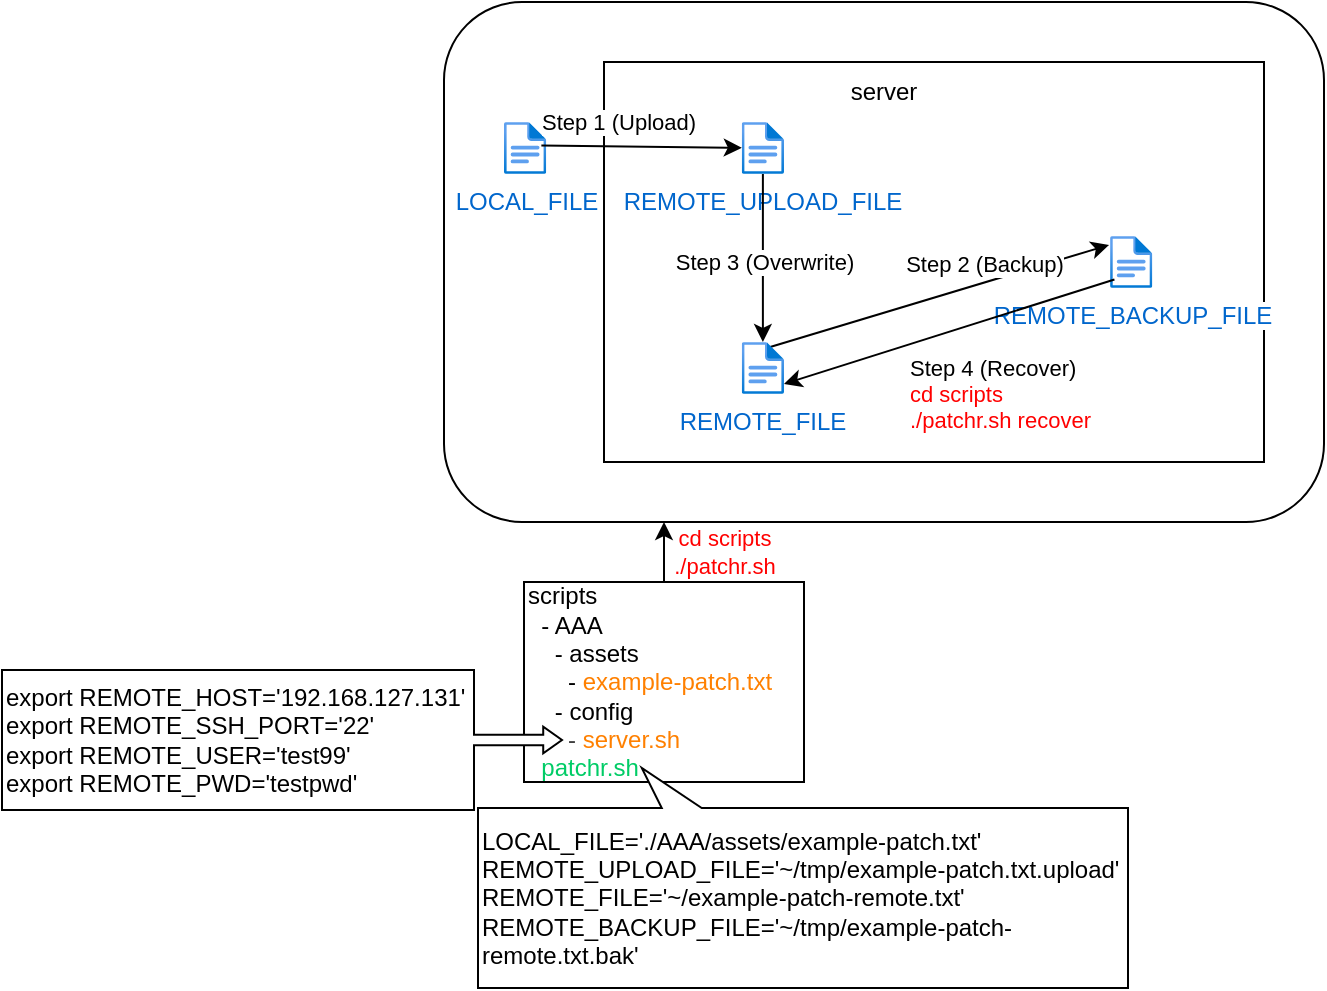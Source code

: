 <mxfile scale="1" border="20">
    <diagram id="dgDOZ9vr1GlpsiR3PBxU" name="Page-1">
        <mxGraphModel dx="1484" dy="1157" grid="1" gridSize="10" guides="1" tooltips="1" connect="1" arrows="1" fold="1" page="1" pageScale="1" pageWidth="850" pageHeight="1100" background="#ffffff" math="0" shadow="0">
            <root>
                <mxCell id="0"/>
                <mxCell id="1" parent="0"/>
                <mxCell id="15" value="" style="rounded=1;whiteSpace=wrap;html=1;" parent="1" vertex="1">
                    <mxGeometry x="140" y="80" width="440" height="260" as="geometry"/>
                </mxCell>
                <mxCell id="27" value="" style="rounded=0;whiteSpace=wrap;html=1;" parent="1" vertex="1">
                    <mxGeometry x="220" y="110" width="330" height="200" as="geometry"/>
                </mxCell>
                <mxCell id="4" value="&lt;span style=&quot;color: rgb(0, 0, 0);&quot;&gt;scripts&lt;/span&gt;&lt;div style=&quot;&quot;&gt;&amp;nbsp; - AAA&lt;/div&gt;&lt;div style=&quot;&quot;&gt;&amp;nbsp; &amp;nbsp; - &lt;font style=&quot;color: rgb(0, 0, 0);&quot;&gt;assets&lt;/font&gt;&lt;/div&gt;&lt;div style=&quot;&quot;&gt;&amp;nbsp; &amp;nbsp; &amp;nbsp; - &lt;font style=&quot;color: rgb(255, 128, 0);&quot;&gt;example-patch.txt&lt;/font&gt;&lt;/div&gt;&lt;div style=&quot;&quot;&gt;&lt;font style=&quot;color: rgb(0, 0, 0);&quot;&gt;&amp;nbsp; &amp;nbsp;&amp;nbsp;&lt;span&gt;-&amp;nbsp;&lt;/span&gt;config&lt;/font&gt;&lt;/div&gt;&lt;div style=&quot;&quot;&gt;&lt;font color=&quot;#ff8000&quot;&gt;&amp;nbsp; &amp;nbsp; &amp;nbsp;&amp;nbsp;&lt;/font&gt;&lt;font style=&quot;color: rgb(255, 128, 0);&quot;&gt;&lt;span style=&quot;color: rgb(63, 63, 63);&quot;&gt;-&amp;nbsp;&lt;/span&gt;server.sh&lt;/font&gt;&lt;/div&gt;&lt;div style=&quot;&quot;&gt;&amp;nbsp; &lt;font style=&quot;color: rgb(0, 204, 102);&quot;&gt;patchr.sh&lt;/font&gt;&lt;/div&gt;" style="rounded=0;whiteSpace=wrap;html=1;align=left;" parent="1" vertex="1">
                    <mxGeometry x="180" y="370" width="140" height="100" as="geometry"/>
                </mxCell>
                <mxCell id="5" value="" style="endArrow=classic;html=1;entryX=0.25;entryY=1;entryDx=0;entryDy=0;" parent="1" source="4" target="15" edge="1">
                    <mxGeometry width="50" height="50" relative="1" as="geometry">
                        <mxPoint x="200" y="780" as="sourcePoint"/>
                        <mxPoint x="410" y="350" as="targetPoint"/>
                    </mxGeometry>
                </mxCell>
                <mxCell id="6" value="&lt;font style=&quot;color: rgb(255, 0, 0);&quot;&gt;cd scripts&lt;/font&gt;&lt;div&gt;&lt;font style=&quot;color: rgb(255, 0, 0);&quot;&gt;./patchr.sh&lt;/font&gt;&lt;/div&gt;" style="edgeLabel;html=1;align=center;verticalAlign=middle;resizable=0;points=[];" parent="5" vertex="1" connectable="0">
                    <mxGeometry x="-0.049" y="1" relative="1" as="geometry">
                        <mxPoint x="31" y="-1" as="offset"/>
                    </mxGeometry>
                </mxCell>
                <mxCell id="8" value="LOCAL_FILE=&#39;./AAA/assets/example-patch.txt&#39;&#xa;REMOTE_UPLOAD_FILE=&#39;~/tmp/example-patch.txt.upload&#39;&#xa;REMOTE_FILE=&#39;~/example-patch-remote.txt&#39;&#xa;REMOTE_BACKUP_FILE=&#39;~/tmp/example-patch-remote.txt.bak&#39;" style="whiteSpace=wrap;shape=mxgraph.basic.rectCallout;dx=101.88;dy=20;boundedLbl=1;direction=west;flipH=1;align=left;" parent="1" vertex="1">
                    <mxGeometry x="157" y="463" width="325" height="110" as="geometry"/>
                </mxCell>
                <mxCell id="10" value="&lt;font style=&quot;color: rgb(0, 102, 204);&quot;&gt;REMOTE_UPLOAD_FILE&lt;/font&gt;&lt;div&gt;&lt;br&gt;&lt;/div&gt;" style="image;aspect=fixed;html=1;points=[];align=center;fontSize=12;image=img/lib/azure2/general/File.svg;verticalAlign=top;" parent="1" vertex="1">
                    <mxGeometry x="288.89" y="140" width="21.11" height="26.02" as="geometry"/>
                </mxCell>
                <mxCell id="9" value="&lt;font style=&quot;color: rgb(0, 102, 204);&quot;&gt;LOCAL_FILE&lt;/font&gt;" style="image;aspect=fixed;html=1;points=[];align=center;fontSize=12;image=img/lib/azure2/general/File.svg;verticalAlign=top;" parent="1" vertex="1">
                    <mxGeometry x="170" y="140" width="21.11" height="26.02" as="geometry"/>
                </mxCell>
                <mxCell id="20" value="" style="endArrow=classic;html=1;verticalAlign=top;entryX=-0.024;entryY=0.172;entryDx=0;entryDy=0;entryPerimeter=0;exitX=0.633;exitY=0.106;exitDx=0;exitDy=0;exitPerimeter=0;" parent="1" source="31" target="32" edge="1">
                    <mxGeometry width="50" height="50" relative="1" as="geometry">
                        <mxPoint x="320" y="254" as="sourcePoint"/>
                        <mxPoint x="420" y="220" as="targetPoint"/>
                    </mxGeometry>
                </mxCell>
                <mxCell id="36" value="Step 2 (Backup)" style="edgeLabel;html=1;align=center;verticalAlign=middle;resizable=0;points=[];" parent="20" vertex="1" connectable="0">
                    <mxGeometry x="-0.239" y="1" relative="1" as="geometry">
                        <mxPoint x="43" y="-22" as="offset"/>
                    </mxGeometry>
                </mxCell>
                <mxCell id="28" value="" style="endArrow=classic;html=1;verticalAlign=top;exitX=0.885;exitY=0.451;exitDx=0;exitDy=0;exitPerimeter=0;" parent="1" source="9" target="10" edge="1">
                    <mxGeometry width="50" height="50" relative="1" as="geometry">
                        <mxPoint x="133" y="168" as="sourcePoint"/>
                        <mxPoint x="293" y="168" as="targetPoint"/>
                    </mxGeometry>
                </mxCell>
                <mxCell id="35" value="Step 1 (Upload)" style="edgeLabel;html=1;align=center;verticalAlign=middle;resizable=0;points=[];" parent="28" vertex="1" connectable="0">
                    <mxGeometry x="-0.254" y="1" relative="1" as="geometry">
                        <mxPoint x="1" y="-11" as="offset"/>
                    </mxGeometry>
                </mxCell>
                <mxCell id="29" value="server" style="text;html=1;align=center;verticalAlign=middle;whiteSpace=wrap;rounded=0;" parent="1" vertex="1">
                    <mxGeometry x="330" y="110" width="60" height="30" as="geometry"/>
                </mxCell>
                <mxCell id="31" value="&lt;div&gt;&lt;font style=&quot;color: rgb(0, 102, 204);&quot;&gt;REMOTE_FILE&lt;/font&gt;&lt;/div&gt;" style="image;aspect=fixed;html=1;points=[];align=center;fontSize=12;image=img/lib/azure2/general/File.svg;verticalAlign=top;" parent="1" vertex="1">
                    <mxGeometry x="288.89" y="250" width="21.11" height="26.02" as="geometry"/>
                </mxCell>
                <mxCell id="32" value="&lt;div&gt;&lt;font style=&quot;color: rgb(0, 102, 204);&quot;&gt;REMOTE_BACKUP_FILE&lt;/font&gt;&lt;/div&gt;" style="image;aspect=fixed;html=1;points=[];align=center;fontSize=12;image=img/lib/azure2/general/File.svg;verticalAlign=top;" parent="1" vertex="1">
                    <mxGeometry x="473.05" y="196.99" width="21.11" height="26.02" as="geometry"/>
                </mxCell>
                <mxCell id="37" value="" style="endArrow=classic;html=1;" parent="1" source="10" target="31" edge="1">
                    <mxGeometry width="50" height="50" relative="1" as="geometry">
                        <mxPoint x="270" y="380" as="sourcePoint"/>
                        <mxPoint x="320" y="330" as="targetPoint"/>
                    </mxGeometry>
                </mxCell>
                <mxCell id="38" value="Step 3 (Overwrite)" style="edgeLabel;html=1;align=center;verticalAlign=middle;resizable=0;points=[];" parent="37" vertex="1" connectable="0">
                    <mxGeometry x="0.09" y="2" relative="1" as="geometry">
                        <mxPoint x="-2" y="-2" as="offset"/>
                    </mxGeometry>
                </mxCell>
                <mxCell id="41" value="" style="endArrow=classic;html=1;exitX=0.103;exitY=0.835;exitDx=0;exitDy=0;exitPerimeter=0;" parent="1" source="32" edge="1">
                    <mxGeometry width="50" height="50" relative="1" as="geometry">
                        <mxPoint x="460" y="273" as="sourcePoint"/>
                        <mxPoint x="310" y="271" as="targetPoint"/>
                    </mxGeometry>
                </mxCell>
                <mxCell id="42" value="&lt;div&gt;&lt;font style=&quot;color: rgb(0, 0, 0);&quot;&gt;Step 4 (Recover)&lt;/font&gt;&lt;/div&gt;&lt;div&gt;&lt;font style=&quot;color: rgb(255, 0, 0);&quot;&gt;cd scripts&lt;/font&gt;&lt;/div&gt;&lt;font style=&quot;color: rgb(255, 0, 0);&quot;&gt;./patchr.sh recover&lt;/font&gt;" style="edgeLabel;html=1;align=left;verticalAlign=middle;resizable=0;points=[];labelBackgroundColor=none;" parent="41" vertex="1" connectable="0">
                    <mxGeometry x="0.16" y="1" relative="1" as="geometry">
                        <mxPoint x="-9" y="26" as="offset"/>
                    </mxGeometry>
                </mxCell>
                <mxCell id="45" value="&lt;pre style=&quot;color: rgb(63, 63, 63);&quot;&gt;&lt;font style=&quot;color: rgb(0, 0, 0);&quot; face=&quot;Helvetica&quot;&gt;export REMOTE_HOST=&#39;192.168.127.131&#39;&lt;br&gt;export REMOTE_SSH_PORT=&#39;22&#39;&lt;br&gt;export REMOTE_USER=&#39;test99&#39;&lt;br&gt;export REMOTE_PWD=&#39;testpwd&#39;&lt;/font&gt;&lt;/pre&gt;" style="html=1;shadow=0;dashed=0;align=left;verticalAlign=middle;shape=mxgraph.arrows2.calloutArrow;dy=2.57;dx=9.39;notch=236;arrowHead=4.1;" parent="1" vertex="1">
                    <mxGeometry x="-81" y="414" width="280" height="70" as="geometry"/>
                </mxCell>
            </root>
        </mxGraphModel>
    </diagram>
</mxfile>